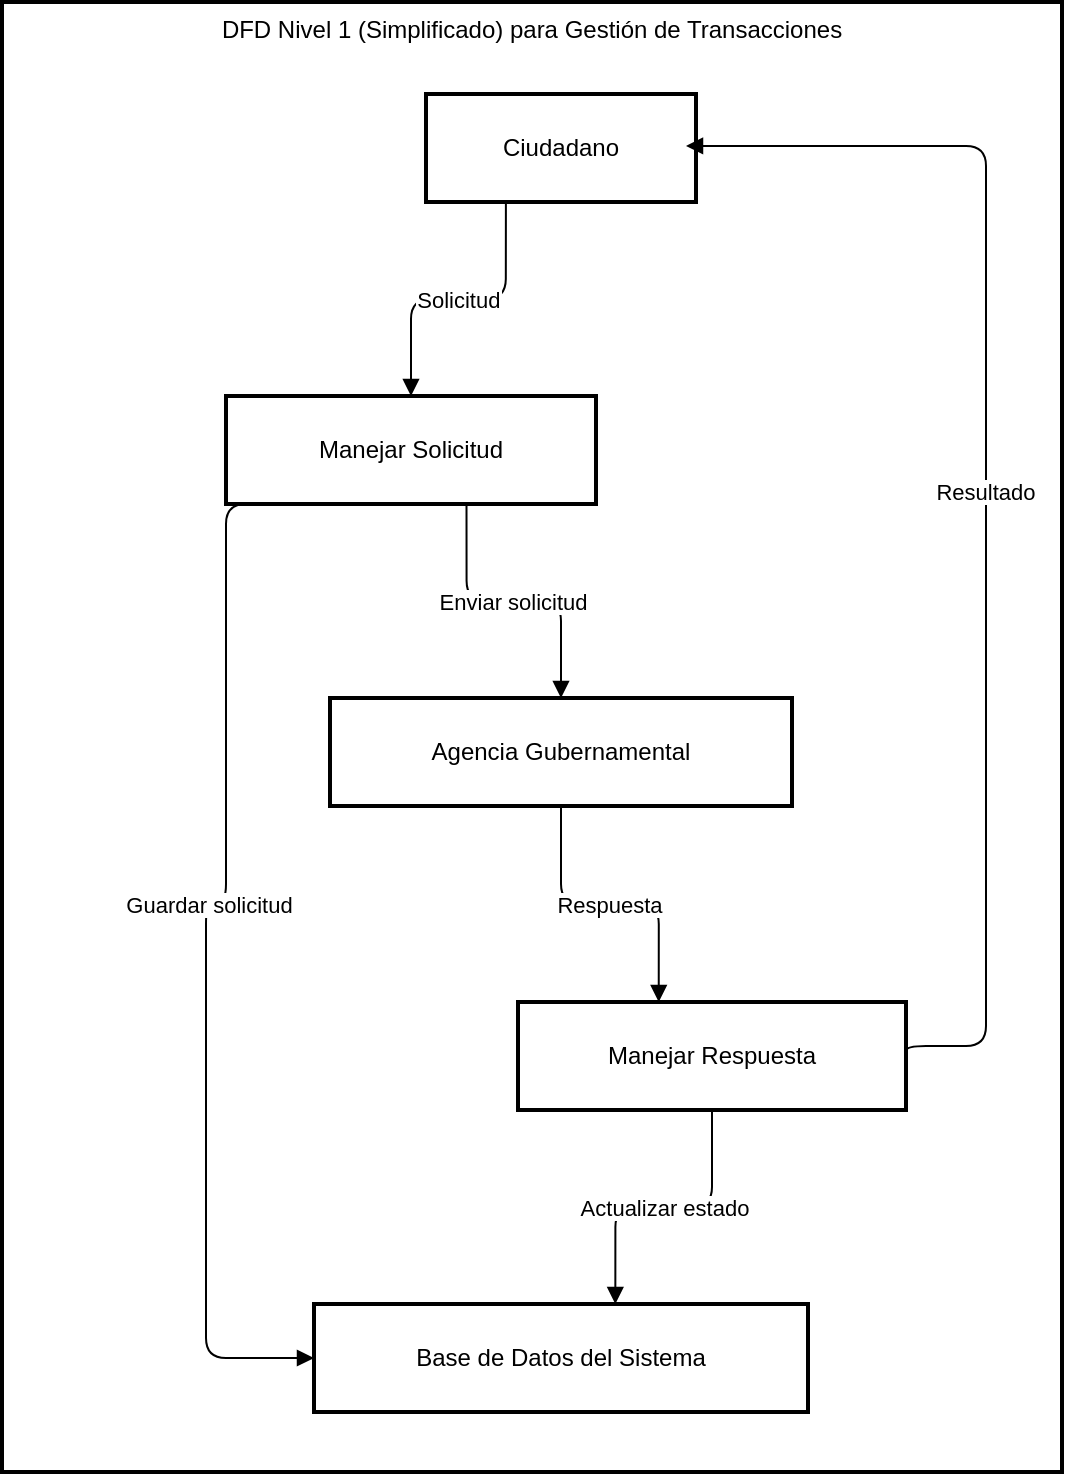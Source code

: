 <mxfile version="27.1.1">
  <diagram name="Page-1" id="HK8NlMt7FZSg5dhkWdCt">
    <mxGraphModel dx="1144" dy="660" grid="1" gridSize="10" guides="1" tooltips="1" connect="1" arrows="1" fold="1" page="1" pageScale="1" pageWidth="850" pageHeight="1100" math="0" shadow="0">
      <root>
        <mxCell id="0" />
        <mxCell id="1" parent="0" />
        <mxCell id="2" value="DFD Nivel 1 (Simplificado) para Gestión de Transacciones" style="whiteSpace=wrap;strokeWidth=2;verticalAlign=top;" parent="1" vertex="1">
          <mxGeometry x="8" y="8" width="530" height="735" as="geometry" />
        </mxCell>
        <mxCell id="3" value="Ciudadano" style="whiteSpace=wrap;strokeWidth=2;" parent="2" vertex="1">
          <mxGeometry x="212" y="46" width="135" height="54" as="geometry" />
        </mxCell>
        <mxCell id="4" value="Manejar Solicitud" style="whiteSpace=wrap;strokeWidth=2;" parent="2" vertex="1">
          <mxGeometry x="112" y="197" width="185" height="54" as="geometry" />
        </mxCell>
        <mxCell id="5" value="Base de Datos del Sistema" style="whiteSpace=wrap;strokeWidth=2;" parent="2" vertex="1">
          <mxGeometry x="156" y="651" width="247" height="54" as="geometry" />
        </mxCell>
        <mxCell id="6" value="Agencia Gubernamental" style="whiteSpace=wrap;strokeWidth=2;" parent="2" vertex="1">
          <mxGeometry x="164" y="348" width="231" height="54" as="geometry" />
        </mxCell>
        <mxCell id="7" value="Manejar Respuesta" style="whiteSpace=wrap;strokeWidth=2;" parent="2" vertex="1">
          <mxGeometry x="258" y="500" width="194" height="54" as="geometry" />
        </mxCell>
        <mxCell id="8" value="Solicitud" style="startArrow=none;endArrow=block;exitX=0.3;exitY=0.99;entryX=0.5;entryY=0;edgeStyle=orthogonalEdgeStyle;" parent="2" source="3" target="4" edge="1">
          <mxGeometry relative="1" as="geometry" />
        </mxCell>
        <mxCell id="9" value="Guardar solicitud" style="startArrow=none;endArrow=block;exitX=0.35;exitY=1;entryX=0;entryY=0.5;edgeStyle=orthogonalEdgeStyle;entryDx=0;entryDy=0;" parent="2" target="5" edge="1">
          <mxGeometry relative="1" as="geometry">
            <Array as="points">
              <mxPoint x="112" y="251" />
              <mxPoint x="112" y="451" />
              <mxPoint x="102" y="451" />
              <mxPoint x="102" y="678" />
            </Array>
            <mxPoint x="186.75" y="251" as="sourcePoint" />
            <mxPoint x="235.16" y="651" as="targetPoint" />
          </mxGeometry>
        </mxCell>
        <mxCell id="10" value="Enviar solicitud" style="startArrow=none;endArrow=block;exitX=0.65;exitY=1;entryX=0.5;entryY=0.01;edgeStyle=orthogonalEdgeStyle;" parent="2" source="4" target="6" edge="1">
          <mxGeometry relative="1" as="geometry" />
        </mxCell>
        <mxCell id="11" value="Respuesta" style="startArrow=none;endArrow=block;exitX=0.5;exitY=1.01;entryX=0.36;entryY=-0.01;edgeStyle=orthogonalEdgeStyle;" parent="2" source="6" target="7" edge="1">
          <mxGeometry relative="1" as="geometry" />
        </mxCell>
        <mxCell id="12" value="Actualizar estado" style="startArrow=none;endArrow=block;exitX=0.5;exitY=0.99;entryX=0.61;entryY=0;edgeStyle=orthogonalEdgeStyle;" parent="2" source="7" target="5" edge="1">
          <mxGeometry x="-0.007" relative="1" as="geometry">
            <mxPoint as="offset" />
          </mxGeometry>
        </mxCell>
        <mxCell id="13" value="Resultado" style="startArrow=none;endArrow=block;exitX=1;exitY=0.5;entryX=0.963;entryY=0.481;edgeStyle=orthogonalEdgeStyle;exitDx=0;exitDy=0;entryDx=0;entryDy=0;entryPerimeter=0;" parent="2" source="7" target="3" edge="1">
          <mxGeometry relative="1" as="geometry">
            <Array as="points">
              <mxPoint x="452" y="522" />
              <mxPoint x="492" y="522" />
              <mxPoint x="492" y="72" />
            </Array>
          </mxGeometry>
        </mxCell>
      </root>
    </mxGraphModel>
  </diagram>
</mxfile>
